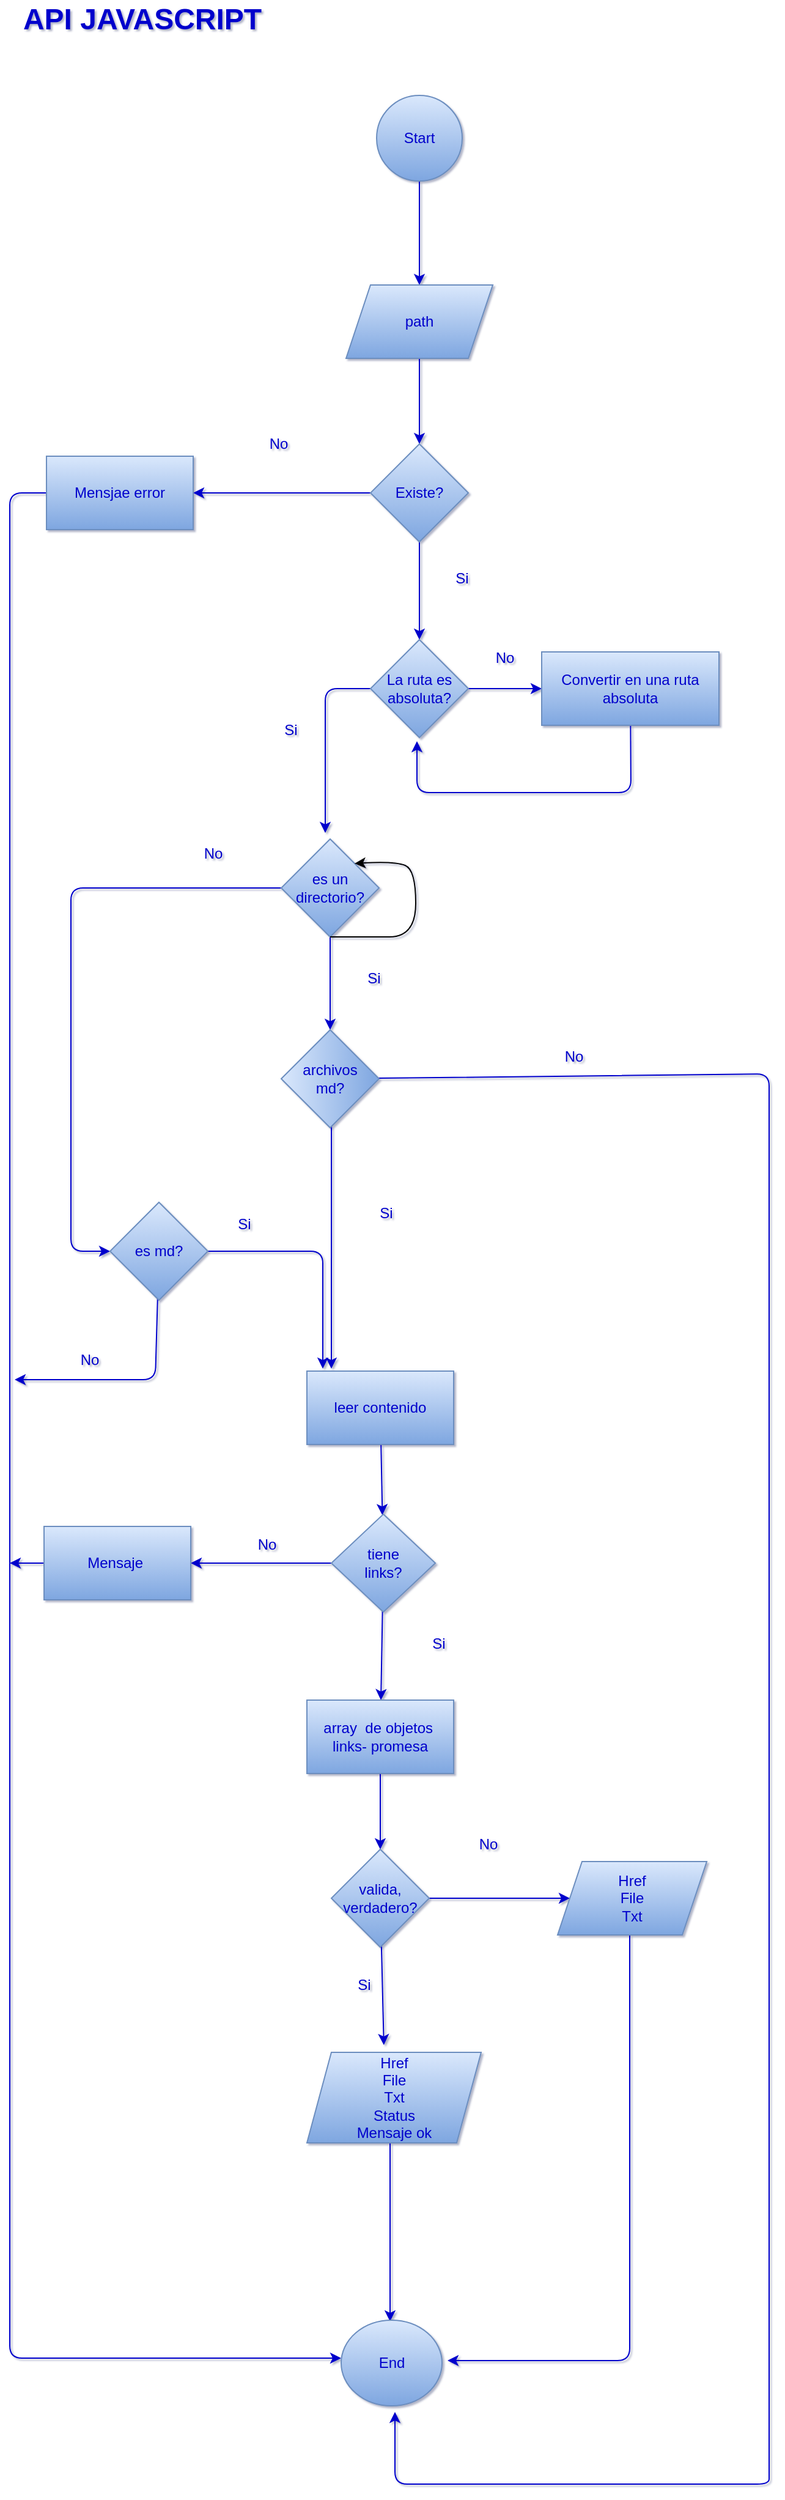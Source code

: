 <mxfile>
    <diagram id="OnGgg5ZUVy-Hn0RyIRep" name="Página-1">
        <mxGraphModel dx="637" dy="467" grid="0" gridSize="10" guides="1" tooltips="1" connect="1" arrows="1" fold="1" page="0" pageScale="1" pageWidth="827" pageHeight="1169" background="#ffffff" math="0" shadow="1">
            <root>
                <mxCell id="0"/>
                <mxCell id="1" parent="0"/>
                <mxCell id="6" value="" style="edgeStyle=none;html=1;strokeColor=#0000CC;" parent="1" source="2" target="5" edge="1">
                    <mxGeometry relative="1" as="geometry"/>
                </mxCell>
                <mxCell id="2" value="&lt;font color=&quot;#0000cc&quot;&gt;Start&lt;/font&gt;" style="ellipse;whiteSpace=wrap;html=1;aspect=fixed;fillColor=#dae8fc;strokeColor=#6c8ebf;gradientColor=#7ea6e0;" parent="1" vertex="1">
                    <mxGeometry x="330" y="120" width="70" height="70" as="geometry"/>
                </mxCell>
                <mxCell id="8" value="" style="edgeStyle=none;html=1;strokeColor=#0000CC;" parent="1" source="5" target="7" edge="1">
                    <mxGeometry relative="1" as="geometry"/>
                </mxCell>
                <mxCell id="5" value="&lt;font color=&quot;#0000cc&quot;&gt;path&lt;/font&gt;" style="shape=parallelogram;perimeter=parallelogramPerimeter;whiteSpace=wrap;html=1;fixedSize=1;fillColor=#dae8fc;strokeColor=#6c8ebf;gradientColor=#7ea6e0;" parent="1" vertex="1">
                    <mxGeometry x="305" y="275" width="120" height="60" as="geometry"/>
                </mxCell>
                <mxCell id="10" value="" style="edgeStyle=none;html=1;strokeColor=#0000CC;" parent="1" source="7" target="9" edge="1">
                    <mxGeometry relative="1" as="geometry"/>
                </mxCell>
                <mxCell id="12" value="" style="edgeStyle=none;html=1;strokeColor=#0000CC;" parent="1" source="7" target="11" edge="1">
                    <mxGeometry relative="1" as="geometry"/>
                </mxCell>
                <mxCell id="7" value="&lt;font color=&quot;#0000cc&quot;&gt;Existe?&lt;/font&gt;" style="rhombus;whiteSpace=wrap;html=1;fillColor=#dae8fc;gradientColor=#7ea6e0;strokeColor=#6c8ebf;" parent="1" vertex="1">
                    <mxGeometry x="325" y="405" width="80" height="80" as="geometry"/>
                </mxCell>
                <mxCell id="16" value="" style="edgeStyle=none;html=1;strokeColor=#0000CC;" parent="1" source="9" target="15" edge="1">
                    <mxGeometry relative="1" as="geometry"/>
                </mxCell>
                <mxCell id="WNQO2OhhC1pBhigfkr8y-101" value="" style="edgeStyle=none;html=1;fontSize=12;fontColor=#0000CC;strokeColor=#0000CC;" parent="1" source="9" edge="1">
                    <mxGeometry relative="1" as="geometry">
                        <mxPoint x="288" y="723" as="targetPoint"/>
                        <Array as="points">
                            <mxPoint x="288" y="605"/>
                        </Array>
                    </mxGeometry>
                </mxCell>
                <mxCell id="9" value="&lt;font color=&quot;#0000cc&quot;&gt;&lt;span&gt;La ruta es&lt;/span&gt;&lt;br&gt;&lt;span&gt;absoluta?&lt;/span&gt;&lt;/font&gt;" style="rhombus;whiteSpace=wrap;html=1;fillColor=#dae8fc;gradientColor=#7ea6e0;strokeColor=#6c8ebf;" parent="1" vertex="1">
                    <mxGeometry x="325" y="565" width="80" height="80" as="geometry"/>
                </mxCell>
                <mxCell id="67" value="" style="edgeStyle=none;html=1;fontSize=12;strokeColor=#0000CC;" parent="1" source="11" edge="1">
                    <mxGeometry relative="1" as="geometry">
                        <mxPoint x="301" y="1970" as="targetPoint"/>
                        <Array as="points">
                            <mxPoint x="30" y="445"/>
                            <mxPoint x="30" y="1970"/>
                        </Array>
                    </mxGeometry>
                </mxCell>
                <mxCell id="11" value="&lt;font color=&quot;#0000cc&quot;&gt;Mensjae error&lt;/font&gt;" style="whiteSpace=wrap;html=1;fillColor=#dae8fc;gradientColor=#7ea6e0;strokeColor=#6c8ebf;" parent="1" vertex="1">
                    <mxGeometry x="60" y="415" width="120" height="60" as="geometry"/>
                </mxCell>
                <mxCell id="13" value="&lt;font color=&quot;#0000cc&quot;&gt;Si&lt;/font&gt;" style="text;html=1;strokeColor=none;fillColor=none;align=center;verticalAlign=middle;whiteSpace=wrap;rounded=0;" parent="1" vertex="1">
                    <mxGeometry x="370" y="500" width="60" height="30" as="geometry"/>
                </mxCell>
                <mxCell id="14" value="&lt;font color=&quot;#0000cc&quot;&gt;No&lt;/font&gt;" style="text;html=1;strokeColor=none;fillColor=none;align=center;verticalAlign=middle;whiteSpace=wrap;rounded=0;" parent="1" vertex="1">
                    <mxGeometry x="220" y="390" width="60" height="30" as="geometry"/>
                </mxCell>
                <mxCell id="21" value="" style="edgeStyle=none;html=1;strokeColor=#0000CC;" parent="1" source="15" edge="1">
                    <mxGeometry relative="1" as="geometry">
                        <mxPoint x="363" y="648" as="targetPoint"/>
                        <Array as="points">
                            <mxPoint x="538" y="690"/>
                            <mxPoint x="363" y="690"/>
                        </Array>
                    </mxGeometry>
                </mxCell>
                <mxCell id="15" value="&lt;font color=&quot;#0000cc&quot;&gt;Convertir en una ruta absoluta&lt;/font&gt;" style="whiteSpace=wrap;html=1;fillColor=#dae8fc;gradientColor=#7ea6e0;strokeColor=#6c8ebf;" parent="1" vertex="1">
                    <mxGeometry x="465" y="575" width="145" height="60" as="geometry"/>
                </mxCell>
                <mxCell id="17" value="&lt;font color=&quot;#0000cc&quot;&gt;No&lt;/font&gt;" style="text;html=1;strokeColor=none;fillColor=none;align=center;verticalAlign=middle;whiteSpace=wrap;rounded=0;" parent="1" vertex="1">
                    <mxGeometry x="405" y="565" width="60" height="30" as="geometry"/>
                </mxCell>
                <mxCell id="26" value="" style="edgeStyle=none;html=1;entryX=0;entryY=0.5;entryDx=0;entryDy=0;strokeColor=#0000CC;exitX=0;exitY=0.5;exitDx=0;exitDy=0;" parent="1" source="18" target="34" edge="1">
                    <mxGeometry relative="1" as="geometry">
                        <mxPoint x="246" y="773" as="sourcePoint"/>
                        <mxPoint x="90" y="1050" as="targetPoint"/>
                        <Array as="points">
                            <mxPoint x="80" y="768"/>
                            <mxPoint x="80" y="1065"/>
                        </Array>
                    </mxGeometry>
                </mxCell>
                <mxCell id="32" value="" style="edgeStyle=none;html=1;strokeColor=#0000CC;entryX=1;entryY=0.5;entryDx=0;entryDy=0;" parent="1" source="18" target="WNQO2OhhC1pBhigfkr8y-84" edge="1">
                    <mxGeometry relative="1" as="geometry">
                        <mxPoint x="302" y="887" as="targetPoint"/>
                    </mxGeometry>
                </mxCell>
                <mxCell id="18" value="&lt;font color=&quot;#0000cc&quot;&gt;es un directorio?&lt;/font&gt;" style="rhombus;whiteSpace=wrap;html=1;fillColor=#dae8fc;gradientColor=#7ea6e0;strokeColor=#6c8ebf;" parent="1" vertex="1">
                    <mxGeometry x="252" y="728" width="80" height="80" as="geometry"/>
                </mxCell>
                <mxCell id="28" value="&lt;font color=&quot;#0000cc&quot;&gt;No&lt;/font&gt;" style="text;html=1;align=center;verticalAlign=middle;resizable=0;points=[];autosize=1;strokeColor=none;fillColor=none;" parent="1" vertex="1">
                    <mxGeometry x="183" y="731" width="25" height="18" as="geometry"/>
                </mxCell>
                <mxCell id="33" value="&lt;font color=&quot;#0000cc&quot;&gt;Si&lt;/font&gt;" style="text;html=1;strokeColor=none;fillColor=none;align=center;verticalAlign=middle;whiteSpace=wrap;rounded=0;" parent="1" vertex="1">
                    <mxGeometry x="298" y="827" width="60" height="30" as="geometry"/>
                </mxCell>
                <mxCell id="WNQO2OhhC1pBhigfkr8y-94" value="" style="edgeStyle=none;html=1;fontSize=12;fontColor=#0000CC;strokeColor=#0000CC;" parent="1" source="34" edge="1">
                    <mxGeometry relative="1" as="geometry">
                        <mxPoint x="286" y="1161" as="targetPoint"/>
                        <Array as="points">
                            <mxPoint x="286" y="1065"/>
                        </Array>
                    </mxGeometry>
                </mxCell>
                <mxCell id="WNQO2OhhC1pBhigfkr8y-96" value="" style="edgeStyle=none;html=1;fontSize=12;fontColor=#0000CC;strokeColor=#0000CC;" parent="1" source="34" edge="1">
                    <mxGeometry relative="1" as="geometry">
                        <mxPoint x="34" y="1170" as="targetPoint"/>
                        <Array as="points">
                            <mxPoint x="149" y="1170"/>
                        </Array>
                    </mxGeometry>
                </mxCell>
                <mxCell id="34" value="&lt;font color=&quot;#0000cc&quot;&gt;es md?&lt;/font&gt;" style="rhombus;whiteSpace=wrap;html=1;fillColor=#dae8fc;gradientColor=#7ea6e0;strokeColor=#6c8ebf;" parent="1" vertex="1">
                    <mxGeometry x="112" y="1025" width="80" height="80" as="geometry"/>
                </mxCell>
                <mxCell id="42" value="" style="edgeStyle=none;html=1;strokeColor=#0000CC;" parent="1" source="39" target="41" edge="1">
                    <mxGeometry relative="1" as="geometry"/>
                </mxCell>
                <mxCell id="WNQO2OhhC1pBhigfkr8y-91" value="" style="edgeStyle=none;html=1;fontSize=12;fontColor=#0000CC;strokeColor=#0000CC;exitX=0.05;exitY=0.513;exitDx=0;exitDy=0;exitPerimeter=0;" parent="1" source="WNQO2OhhC1pBhigfkr8y-84" edge="1">
                    <mxGeometry relative="1" as="geometry">
                        <mxPoint x="293" y="967" as="sourcePoint"/>
                        <mxPoint x="293" y="1161" as="targetPoint"/>
                        <Array as="points"/>
                    </mxGeometry>
                </mxCell>
                <mxCell id="39" value="&lt;font color=&quot;#0000cc&quot;&gt;leer contenido&lt;/font&gt;" style="whiteSpace=wrap;html=1;fillColor=#dae8fc;gradientColor=#7ea6e0;strokeColor=#6c8ebf;" parent="1" vertex="1">
                    <mxGeometry x="273" y="1163" width="120" height="60" as="geometry"/>
                </mxCell>
                <mxCell id="44" value="" style="edgeStyle=none;html=1;strokeColor=#0000CC;" parent="1" source="41" target="43" edge="1">
                    <mxGeometry relative="1" as="geometry"/>
                </mxCell>
                <mxCell id="73" value="" style="edgeStyle=none;html=1;fontSize=12;fontColor=#0000CC;strokeColor=#0000CC;" parent="1" source="41" target="72" edge="1">
                    <mxGeometry relative="1" as="geometry"/>
                </mxCell>
                <mxCell id="41" value="&lt;font color=&quot;#0000cc&quot;&gt;tiene&lt;br&gt;links?&lt;/font&gt;" style="rhombus;whiteSpace=wrap;html=1;fillColor=#dae8fc;gradientColor=#7ea6e0;strokeColor=#6c8ebf;" parent="1" vertex="1">
                    <mxGeometry x="293" y="1280" width="85" height="80" as="geometry"/>
                </mxCell>
                <mxCell id="46" value="" style="edgeStyle=none;html=1;strokeColor=#0000CC;" parent="1" source="43" target="45" edge="1">
                    <mxGeometry relative="1" as="geometry"/>
                </mxCell>
                <mxCell id="43" value="&lt;font color=&quot;#0000cc&quot;&gt;array&amp;nbsp; de objetos&amp;nbsp;&lt;br&gt;links- promesa&lt;/font&gt;" style="whiteSpace=wrap;html=1;fillColor=#dae8fc;gradientColor=#7ea6e0;strokeColor=#6c8ebf;" parent="1" vertex="1">
                    <mxGeometry x="273" y="1432" width="120" height="60" as="geometry"/>
                </mxCell>
                <mxCell id="56" value="" style="edgeStyle=none;html=1;fontSize=11;strokeColor=#0000CC;" parent="1" source="45" edge="1">
                    <mxGeometry relative="1" as="geometry">
                        <mxPoint x="335.919" y="1714" as="targetPoint"/>
                    </mxGeometry>
                </mxCell>
                <mxCell id="58" value="" style="edgeStyle=none;html=1;fontSize=12;strokeColor=#0000CC;entryX=0;entryY=0.5;entryDx=0;entryDy=0;" parent="1" source="45" target="WNQO2OhhC1pBhigfkr8y-110" edge="1">
                    <mxGeometry relative="1" as="geometry">
                        <mxPoint x="478" y="1588" as="targetPoint"/>
                    </mxGeometry>
                </mxCell>
                <mxCell id="45" value="&lt;font color=&quot;#0000cc&quot;&gt;valida,&lt;br&gt;verdadero?&lt;/font&gt;" style="rhombus;whiteSpace=wrap;html=1;fillColor=#dae8fc;gradientColor=#7ea6e0;strokeColor=#6c8ebf;" parent="1" vertex="1">
                    <mxGeometry x="293" y="1554" width="80" height="80" as="geometry"/>
                </mxCell>
                <mxCell id="52" value="&lt;font color=&quot;#0000cc&quot;&gt;No&lt;/font&gt;" style="text;html=1;align=center;verticalAlign=middle;resizable=0;points=[];autosize=1;strokeColor=none;fillColor=none;" parent="1" vertex="1">
                    <mxGeometry x="408" y="1541" width="25" height="18" as="geometry"/>
                </mxCell>
                <mxCell id="63" value="" style="edgeStyle=none;html=1;fontSize=12;strokeColor=#0000CC;" parent="1" edge="1">
                    <mxGeometry relative="1" as="geometry">
                        <mxPoint x="341" y="1793" as="sourcePoint"/>
                        <mxPoint x="341" y="1940" as="targetPoint"/>
                        <Array as="points"/>
                    </mxGeometry>
                </mxCell>
                <mxCell id="65" value="" style="edgeStyle=none;html=1;fontSize=12;strokeColor=#0000CC;" parent="1" edge="1">
                    <mxGeometry relative="1" as="geometry">
                        <mxPoint x="537" y="1620" as="sourcePoint"/>
                        <mxPoint x="388" y="1972" as="targetPoint"/>
                        <Array as="points">
                            <mxPoint x="537" y="1972"/>
                        </Array>
                    </mxGeometry>
                </mxCell>
                <mxCell id="62" value="&lt;font color=&quot;#0000cc&quot;&gt;End&lt;/font&gt;" style="ellipse;whiteSpace=wrap;html=1;fillColor=#dae8fc;gradientColor=#7ea6e0;strokeColor=#6c8ebf;" parent="1" vertex="1">
                    <mxGeometry x="301" y="1939" width="82.5" height="70" as="geometry"/>
                </mxCell>
                <mxCell id="70" value="&lt;font color=&quot;#0000cc&quot;&gt;Si&lt;/font&gt;" style="text;html=1;strokeColor=none;fillColor=none;align=center;verticalAlign=middle;whiteSpace=wrap;rounded=0;" parent="1" vertex="1">
                    <mxGeometry x="307.5" y="1019" width="60" height="30" as="geometry"/>
                </mxCell>
                <mxCell id="71" value="&lt;font color=&quot;#0000cc&quot;&gt;Si&lt;/font&gt;" style="text;html=1;strokeColor=none;fillColor=none;align=center;verticalAlign=middle;whiteSpace=wrap;rounded=0;" parent="1" vertex="1">
                    <mxGeometry x="351" y="1371" width="60" height="30" as="geometry"/>
                </mxCell>
                <mxCell id="75" value="" style="edgeStyle=none;html=1;fontSize=12;fontColor=#0000CC;strokeColor=#0000CC;" parent="1" source="72" edge="1">
                    <mxGeometry relative="1" as="geometry">
                        <mxPoint x="30" y="1320" as="targetPoint"/>
                    </mxGeometry>
                </mxCell>
                <mxCell id="72" value="&lt;font color=&quot;#0000cc&quot;&gt;Mensaje&amp;nbsp;&lt;/font&gt;" style="whiteSpace=wrap;html=1;fillColor=#dae8fc;strokeColor=#6c8ebf;gradientColor=#7ea6e0;" parent="1" vertex="1">
                    <mxGeometry x="58" y="1290" width="120" height="60" as="geometry"/>
                </mxCell>
                <mxCell id="76" value="&lt;font color=&quot;#0000cc&quot;&gt;No&lt;/font&gt;" style="text;html=1;align=center;verticalAlign=middle;resizable=0;points=[];autosize=1;strokeColor=none;fillColor=none;" parent="1" vertex="1">
                    <mxGeometry x="227" y="1296" width="25" height="18" as="geometry"/>
                </mxCell>
                <mxCell id="77" value="&lt;font color=&quot;#0000cc&quot;&gt;Si&lt;/font&gt;" style="text;html=1;strokeColor=none;fillColor=none;align=center;verticalAlign=middle;whiteSpace=wrap;rounded=0;" parent="1" vertex="1">
                    <mxGeometry x="290" y="1650" width="60" height="30" as="geometry"/>
                </mxCell>
                <mxCell id="kwifDI89r2FNcfCUQLlG-79" value="&lt;b style=&quot;font-size: 24px;&quot;&gt;API JAVASCRIPT&lt;/b&gt;" style="text;html=1;align=center;verticalAlign=middle;resizable=0;points=[];autosize=1;strokeColor=none;fillColor=none;fontSize=24;fontColor=#0000CC;labelBackgroundColor=none;labelBorderColor=none;" parent="1" vertex="1">
                    <mxGeometry x="35" y="42" width="205" height="32" as="geometry"/>
                </mxCell>
                <mxCell id="84" value="" style="edgeStyle=none;html=1;strokeColor=#0000CC;" parent="1" source="WNQO2OhhC1pBhigfkr8y-84" edge="1">
                    <mxGeometry relative="1" as="geometry">
                        <mxPoint x="345" y="2014" as="targetPoint"/>
                        <Array as="points">
                            <mxPoint x="651" y="920"/>
                            <mxPoint x="651" y="2056"/>
                            <mxPoint x="651" y="2073"/>
                            <mxPoint x="345" y="2073"/>
                        </Array>
                    </mxGeometry>
                </mxCell>
                <mxCell id="WNQO2OhhC1pBhigfkr8y-84" value="archivos&lt;br&gt;md?" style="rhombus;whiteSpace=wrap;html=1;labelBackgroundColor=none;labelBorderColor=none;fontSize=12;fillColor=#dae8fc;direction=north;gradientColor=#7ea6e0;strokeColor=#6c8ebf;fontColor=#0000CC;" parent="1" vertex="1">
                    <mxGeometry x="252" y="884" width="80" height="80" as="geometry"/>
                </mxCell>
                <mxCell id="WNQO2OhhC1pBhigfkr8y-89" value="&lt;font color=&quot;#0000cc&quot;&gt;No&lt;/font&gt;" style="text;html=1;align=center;verticalAlign=middle;resizable=0;points=[];autosize=1;strokeColor=none;fillColor=none;" parent="1" vertex="1">
                    <mxGeometry x="478" y="897" width="25" height="18" as="geometry"/>
                </mxCell>
                <mxCell id="WNQO2OhhC1pBhigfkr8y-97" value="&lt;font color=&quot;#0000cc&quot;&gt;No&lt;/font&gt;" style="text;html=1;align=center;verticalAlign=middle;resizable=0;points=[];autosize=1;strokeColor=none;fillColor=none;" parent="1" vertex="1">
                    <mxGeometry x="82" y="1145" width="25" height="18" as="geometry"/>
                </mxCell>
                <mxCell id="WNQO2OhhC1pBhigfkr8y-102" value="&lt;font color=&quot;#0000cc&quot;&gt;Si&lt;/font&gt;" style="text;html=1;strokeColor=none;fillColor=none;align=center;verticalAlign=middle;whiteSpace=wrap;rounded=0;" parent="1" vertex="1">
                    <mxGeometry x="230" y="624" width="60" height="30" as="geometry"/>
                </mxCell>
                <mxCell id="WNQO2OhhC1pBhigfkr8y-106" value="&lt;font color=&quot;#0000cc&quot;&gt;Si&lt;/font&gt;" style="text;html=1;strokeColor=none;fillColor=none;align=center;verticalAlign=middle;whiteSpace=wrap;rounded=0;" parent="1" vertex="1">
                    <mxGeometry x="192" y="1028" width="60" height="30" as="geometry"/>
                </mxCell>
                <mxCell id="WNQO2OhhC1pBhigfkr8y-107" value="&lt;span&gt;Href&lt;/span&gt;&lt;br&gt;&lt;span&gt;File&lt;/span&gt;&lt;br&gt;&lt;span&gt;Txt&lt;/span&gt;&lt;br&gt;&lt;span&gt;Status&lt;/span&gt;&lt;br&gt;&lt;span&gt;Mensaje ok&lt;/span&gt;" style="shape=parallelogram;perimeter=parallelogramPerimeter;whiteSpace=wrap;html=1;fixedSize=1;labelBackgroundColor=none;labelBorderColor=none;fontSize=12;fillColor=#dae8fc;gradientColor=#7ea6e0;strokeColor=#6c8ebf;fontColor=#0000CC;" parent="1" vertex="1">
                    <mxGeometry x="273" y="1720" width="142.5" height="74" as="geometry"/>
                </mxCell>
                <mxCell id="WNQO2OhhC1pBhigfkr8y-110" value="&lt;span&gt;Href&lt;/span&gt;&lt;br&gt;&lt;span&gt;File&lt;/span&gt;&lt;br&gt;&lt;span&gt;Txt&lt;/span&gt;" style="shape=parallelogram;perimeter=parallelogramPerimeter;whiteSpace=wrap;html=1;fixedSize=1;labelBackgroundColor=none;labelBorderColor=none;fontSize=12;fillColor=#dae8fc;gradientColor=#7ea6e0;strokeColor=#6c8ebf;fontColor=#0000CC;" parent="1" vertex="1">
                    <mxGeometry x="478" y="1564" width="122" height="60" as="geometry"/>
                </mxCell>
                <mxCell id="88" value="" style="curved=1;endArrow=classic;html=1;exitX=0.5;exitY=1;exitDx=0;exitDy=0;entryX=1;entryY=0;entryDx=0;entryDy=0;" parent="1" source="18" target="18" edge="1">
                    <mxGeometry width="50" height="50" relative="1" as="geometry">
                        <mxPoint x="372.5" y="810" as="sourcePoint"/>
                        <mxPoint x="404.5" y="751" as="targetPoint"/>
                        <Array as="points">
                            <mxPoint x="319" y="808"/>
                            <mxPoint x="362" y="808"/>
                            <mxPoint x="362" y="753"/>
                            <mxPoint x="344.5" y="746"/>
                        </Array>
                    </mxGeometry>
                </mxCell>
            </root>
        </mxGraphModel>
    </diagram>
    <diagram id="-twVRuVrfYP2rep6L3cO" name="Página-2">
        <mxGraphModel dx="2538" dy="1334" grid="0" gridSize="10" guides="1" tooltips="1" connect="1" arrows="1" fold="1" page="0" pageScale="1" pageWidth="827" pageHeight="1169" background="#ffffff" math="0" shadow="1">
            <root>
                <mxCell id="A2vsF45atlIoKxzOCyQ7-0"/>
                <mxCell id="A2vsF45atlIoKxzOCyQ7-1" parent="A2vsF45atlIoKxzOCyQ7-0"/>
                <mxCell id="Nqpo5eZ29HLpD5ILlnBa-2" value="" style="edgeStyle=none;html=1;fontSize=12;fontColor=#0000CC;strokeColor=#0000CC;" parent="A2vsF45atlIoKxzOCyQ7-1" source="Nqpo5eZ29HLpD5ILlnBa-0" edge="1">
                    <mxGeometry relative="1" as="geometry">
                        <mxPoint x="250" y="110" as="targetPoint"/>
                    </mxGeometry>
                </mxCell>
                <mxCell id="Nqpo5eZ29HLpD5ILlnBa-0" value="Start" style="ellipse;whiteSpace=wrap;html=1;aspect=fixed;labelBackgroundColor=#CCE5FF;labelBorderColor=none;fontSize=12;fontColor=#0000CC;fillColor=#CCE5FF;" parent="A2vsF45atlIoKxzOCyQ7-1" vertex="1">
                    <mxGeometry x="220" y="20" width="60" height="60" as="geometry"/>
                </mxCell>
                <mxCell id="Nqpo5eZ29HLpD5ILlnBa-4" value="" style="edgeStyle=none;html=1;fontSize=12;fontColor=#0000CC;strokeColor=#0000CC;" parent="A2vsF45atlIoKxzOCyQ7-1" edge="1">
                    <mxGeometry relative="1" as="geometry">
                        <mxPoint x="250" y="144" as="sourcePoint"/>
                        <mxPoint x="250" y="200" as="targetPoint"/>
                    </mxGeometry>
                </mxCell>
                <mxCell id="R8ZTa1-iHO7WXnNdTQHF-2" value="" style="edgeStyle=none;html=1;fontSize=24;fontColor=#0000CC;strokeColor=#0000CC;" parent="A2vsF45atlIoKxzOCyQ7-1" edge="1">
                    <mxGeometry relative="1" as="geometry">
                        <mxPoint x="200" y="120" as="sourcePoint"/>
                        <mxPoint x="60" y="200" as="targetPoint"/>
                        <Array as="points">
                            <mxPoint x="60" y="120"/>
                        </Array>
                    </mxGeometry>
                </mxCell>
                <mxCell id="wvbfFKR5tNvZiHHRC7iX-1" value="" style="edgeStyle=none;html=1;fontSize=12;fontColor=#0000CC;strokeColor=#0000CC;exitX=0.5;exitY=1;exitDx=0;exitDy=0;entryX=0.5;entryY=0;entryDx=0;entryDy=0;" parent="A2vsF45atlIoKxzOCyQ7-1" target="wvbfFKR5tNvZiHHRC7iX-0" edge="1">
                    <mxGeometry relative="1" as="geometry">
                        <mxPoint x="60" y="260" as="sourcePoint"/>
                        <mxPoint x="30" y="300" as="targetPoint"/>
                    </mxGeometry>
                </mxCell>
                <mxCell id="wvbfFKR5tNvZiHHRC7iX-20" value="" style="edgeStyle=none;html=1;fontSize=12;fontColor=#0000CC;strokeColor=#0000CC;" parent="A2vsF45atlIoKxzOCyQ7-1" source="wvbfFKR5tNvZiHHRC7iX-0" target="wvbfFKR5tNvZiHHRC7iX-2" edge="1">
                    <mxGeometry relative="1" as="geometry"/>
                </mxCell>
                <mxCell id="wvbfFKR5tNvZiHHRC7iX-0" value="Petición Http" style="rounded=0;whiteSpace=wrap;html=1;labelBackgroundColor=none;labelBorderColor=none;fontSize=12;fontColor=#0000CC;fillColor=#CCE5FF;" parent="A2vsF45atlIoKxzOCyQ7-1" vertex="1">
                    <mxGeometry x="5" y="320" width="110" height="40" as="geometry"/>
                </mxCell>
                <mxCell id="wvbfFKR5tNvZiHHRC7iX-22" value="" style="edgeStyle=none;html=1;fontSize=12;fontColor=#0000CC;strokeColor=#0000CC;" parent="A2vsF45atlIoKxzOCyQ7-1" source="wvbfFKR5tNvZiHHRC7iX-2" edge="1">
                    <mxGeometry relative="1" as="geometry">
                        <mxPoint x="160" y="500" as="targetPoint"/>
                        <Array as="points">
                            <mxPoint x="160" y="440"/>
                        </Array>
                    </mxGeometry>
                </mxCell>
                <mxCell id="wvbfFKR5tNvZiHHRC7iX-28" value="" style="edgeStyle=none;html=1;fontSize=12;fontColor=#0000CC;strokeColor=#0000CC;" parent="A2vsF45atlIoKxzOCyQ7-1" source="wvbfFKR5tNvZiHHRC7iX-2" target="wvbfFKR5tNvZiHHRC7iX-29" edge="1">
                    <mxGeometry relative="1" as="geometry">
                        <mxPoint x="-30" y="500" as="targetPoint"/>
                        <Array as="points">
                            <mxPoint x="-30" y="440"/>
                            <mxPoint x="-30" y="487"/>
                        </Array>
                    </mxGeometry>
                </mxCell>
                <mxCell id="wvbfFKR5tNvZiHHRC7iX-2" value="funciona&amp;nbsp;&lt;br&gt;url?" style="rhombus;whiteSpace=wrap;html=1;labelBackgroundColor=none;labelBorderColor=none;fontSize=12;fontColor=#0000CC;fillColor=#CCE5FF;" parent="A2vsF45atlIoKxzOCyQ7-1" vertex="1">
                    <mxGeometry x="20" y="400" width="80" height="80" as="geometry"/>
                </mxCell>
                <mxCell id="wvbfFKR5tNvZiHHRC7iX-13" value="" style="edgeStyle=none;html=1;fontSize=12;fontColor=#0000CC;strokeColor=#0000CC;" parent="A2vsF45atlIoKxzOCyQ7-1" source="wvbfFKR5tNvZiHHRC7iX-3" target="wvbfFKR5tNvZiHHRC7iX-4" edge="1">
                    <mxGeometry relative="1" as="geometry"/>
                </mxCell>
                <mxCell id="wvbfFKR5tNvZiHHRC7iX-3" value="&lt;span style=&quot;background-color: rgb(204 , 229 , 255)&quot;&gt;--validate&lt;/span&gt;" style="rhombus;whiteSpace=wrap;html=1;labelBackgroundColor=#2a2a2a;labelBorderColor=none;fontSize=12;fontColor=#0000CC;fillColor=#CCE5FF;" parent="A2vsF45atlIoKxzOCyQ7-1" vertex="1">
                    <mxGeometry x="20" y="200" width="80" height="80" as="geometry"/>
                </mxCell>
                <mxCell id="wvbfFKR5tNvZiHHRC7iX-15" value="" style="edgeStyle=none;html=1;fontSize=12;fontColor=#0000CC;strokeColor=#0000CC;entryX=0;entryY=0.5;entryDx=0;entryDy=0;" parent="A2vsF45atlIoKxzOCyQ7-1" source="wvbfFKR5tNvZiHHRC7iX-4" target="wvbfFKR5tNvZiHHRC7iX-5" edge="1">
                    <mxGeometry relative="1" as="geometry">
                        <mxPoint x="370" y="240" as="targetPoint"/>
                    </mxGeometry>
                </mxCell>
                <mxCell id="wvbfFKR5tNvZiHHRC7iX-48" value="" style="edgeStyle=none;html=1;fontSize=12;fontColor=#0000CC;strokeColor=#0000CC;" parent="A2vsF45atlIoKxzOCyQ7-1" source="wvbfFKR5tNvZiHHRC7iX-4" target="wvbfFKR5tNvZiHHRC7iX-47" edge="1">
                    <mxGeometry relative="1" as="geometry"/>
                </mxCell>
                <mxCell id="wvbfFKR5tNvZiHHRC7iX-4" value="&lt;span&gt;--stats&lt;/span&gt;" style="rhombus;whiteSpace=wrap;html=1;labelBackgroundColor=none;labelBorderColor=none;fontSize=12;fontColor=#0000CC;fillColor=#CCE5FF;" parent="A2vsF45atlIoKxzOCyQ7-1" vertex="1">
                    <mxGeometry x="210" y="200" width="80" height="80" as="geometry"/>
                </mxCell>
                <mxCell id="wvbfFKR5tNvZiHHRC7iX-51" value="" style="edgeStyle=none;html=1;fontSize=12;fontColor=#0000CC;strokeColor=#0000CC;" parent="A2vsF45atlIoKxzOCyQ7-1" source="wvbfFKR5tNvZiHHRC7iX-5" target="wvbfFKR5tNvZiHHRC7iX-50" edge="1">
                    <mxGeometry relative="1" as="geometry"/>
                </mxCell>
                <mxCell id="wvbfFKR5tNvZiHHRC7iX-5" value="&#10;&#10;&lt;br style=&quot;color: rgb(0, 0, 204); font-family: helvetica; font-size: 12px; font-style: normal; font-weight: 400; letter-spacing: normal; text-align: center; text-indent: 0px; text-transform: none; word-spacing: 0px;&quot;&gt;&lt;span style=&quot;color: rgb(0, 0, 204); font-family: helvetica; font-size: 12px; font-style: normal; font-weight: 400; letter-spacing: normal; text-align: center; text-indent: 0px; text-transform: none; word-spacing: 0px; display: inline; float: none;&quot;&gt;--validate&lt;/span&gt;&lt;br style=&quot;color: rgb(0, 0, 204); font-family: helvetica; font-size: 12px; font-style: normal; font-weight: 400; letter-spacing: normal; text-align: center; text-indent: 0px; text-transform: none; word-spacing: 0px;&quot;&gt;&lt;span style=&quot;color: rgb(0, 0, 204); font-family: helvetica; font-size: 12px; font-style: normal; font-weight: 400; letter-spacing: normal; text-align: center; text-indent: 0px; text-transform: none; word-spacing: 0px; display: inline; float: none;&quot;&gt;--stats&lt;/span&gt;&#10;&#10;" style="rhombus;whiteSpace=wrap;html=1;labelBackgroundColor=none;labelBorderColor=none;fontSize=12;fontColor=#0000CC;fillColor=#CCE5FF;" parent="A2vsF45atlIoKxzOCyQ7-1" vertex="1">
                    <mxGeometry x="420" y="200" width="80" height="80" as="geometry"/>
                </mxCell>
                <mxCell id="wvbfFKR5tNvZiHHRC7iX-10" value="" style="edgeStyle=none;html=1;fontSize=12;fontColor=#0000CC;strokeColor=#0000CC;endArrow=none;" parent="A2vsF45atlIoKxzOCyQ7-1" target="wvbfFKR5tNvZiHHRC7iX-5" edge="1">
                    <mxGeometry relative="1" as="geometry">
                        <mxPoint x="310" y="120" as="sourcePoint"/>
                        <mxPoint x="449" y="210" as="targetPoint"/>
                        <Array as="points">
                            <mxPoint x="330" y="120"/>
                            <mxPoint x="460" y="120"/>
                        </Array>
                    </mxGeometry>
                </mxCell>
                <mxCell id="wvbfFKR5tNvZiHHRC7iX-12" value="options" style="rounded=0;whiteSpace=wrap;html=1;labelBackgroundColor=none;labelBorderColor=none;fontSize=12;fontColor=#0000CC;fillColor=#CCE5FF;" parent="A2vsF45atlIoKxzOCyQ7-1" vertex="1">
                    <mxGeometry x="200" y="100" width="110" height="40" as="geometry"/>
                </mxCell>
                <mxCell id="wvbfFKR5tNvZiHHRC7iX-16" value="No" style="text;html=1;strokeColor=none;fillColor=none;align=center;verticalAlign=middle;whiteSpace=wrap;rounded=0;labelBackgroundColor=none;labelBorderColor=none;fontSize=12;fontColor=#0000CC;" parent="A2vsF45atlIoKxzOCyQ7-1" vertex="1">
                    <mxGeometry x="130" y="210" width="60" height="30" as="geometry"/>
                </mxCell>
                <mxCell id="wvbfFKR5tNvZiHHRC7iX-17" value="No" style="text;html=1;strokeColor=none;fillColor=none;align=center;verticalAlign=middle;whiteSpace=wrap;rounded=0;labelBackgroundColor=none;labelBorderColor=none;fontSize=12;fontColor=#0000CC;" parent="A2vsF45atlIoKxzOCyQ7-1" vertex="1">
                    <mxGeometry x="350" y="210" width="60" height="30" as="geometry"/>
                </mxCell>
                <mxCell id="wvbfFKR5tNvZiHHRC7iX-18" value="Si" style="text;html=1;strokeColor=none;fillColor=none;align=center;verticalAlign=middle;whiteSpace=wrap;rounded=0;labelBackgroundColor=none;labelBorderColor=none;fontSize=12;fontColor=#0000CC;" parent="A2vsF45atlIoKxzOCyQ7-1" vertex="1">
                    <mxGeometry x="50" y="280" width="60" height="30" as="geometry"/>
                </mxCell>
                <mxCell id="wvbfFKR5tNvZiHHRC7iX-42" value="" style="edgeStyle=none;html=1;fontSize=12;fontColor=#0000CC;strokeColor=#0000CC;exitX=0.417;exitY=1;exitDx=0;exitDy=0;exitPerimeter=0;" parent="A2vsF45atlIoKxzOCyQ7-1" source="wvbfFKR5tNvZiHHRC7iX-23" edge="1">
                    <mxGeometry relative="1" as="geometry">
                        <mxPoint x="80" y="640" as="targetPoint"/>
                        <Array as="points">
                            <mxPoint x="160" y="640"/>
                        </Array>
                    </mxGeometry>
                </mxCell>
                <mxCell id="wvbfFKR5tNvZiHHRC7iX-23" value="mensaje fail" style="shape=parallelogram;perimeter=parallelogramPerimeter;whiteSpace=wrap;html=1;fixedSize=1;labelBackgroundColor=none;labelBorderColor=none;fontSize=12;fontColor=#0000CC;fillColor=#CCE5FF;" parent="A2vsF45atlIoKxzOCyQ7-1" vertex="1">
                    <mxGeometry x="110" y="500" width="120" height="50" as="geometry"/>
                </mxCell>
                <mxCell id="wvbfFKR5tNvZiHHRC7iX-44" value="" style="edgeStyle=none;html=1;fontSize=12;fontColor=#0000CC;strokeColor=#0000CC;entryX=0;entryY=0.5;entryDx=0;entryDy=0;" parent="A2vsF45atlIoKxzOCyQ7-1" source="wvbfFKR5tNvZiHHRC7iX-29" target="wvbfFKR5tNvZiHHRC7iX-31" edge="1">
                    <mxGeometry relative="1" as="geometry">
                        <mxPoint x="-30" y="650" as="targetPoint"/>
                        <Array as="points">
                            <mxPoint x="-30" y="640"/>
                            <mxPoint x="80" y="640"/>
                            <mxPoint x="80" y="730"/>
                            <mxPoint x="120" y="730"/>
                        </Array>
                    </mxGeometry>
                </mxCell>
                <mxCell id="wvbfFKR5tNvZiHHRC7iX-29" value="mensaje ok" style="shape=parallelogram;perimeter=parallelogramPerimeter;whiteSpace=wrap;html=1;fixedSize=1;labelBackgroundColor=none;labelBorderColor=none;fontSize=12;fontColor=#0000CC;fillColor=#CCE5FF;" parent="A2vsF45atlIoKxzOCyQ7-1" vertex="1">
                    <mxGeometry x="-90" y="500" width="120" height="50" as="geometry"/>
                </mxCell>
                <mxCell id="wvbfFKR5tNvZiHHRC7iX-31" value="End" style="ellipse;whiteSpace=wrap;html=1;aspect=fixed;labelBackgroundColor=none;labelBorderColor=none;fontSize=12;fontColor=#0000CC;fillColor=#CCE5FF;" parent="A2vsF45atlIoKxzOCyQ7-1" vertex="1">
                    <mxGeometry x="210" y="690" width="80" height="80" as="geometry"/>
                </mxCell>
                <mxCell id="wvbfFKR5tNvZiHHRC7iX-45" value="Si" style="text;html=1;strokeColor=none;fillColor=none;align=center;verticalAlign=middle;whiteSpace=wrap;rounded=0;labelBackgroundColor=none;labelBorderColor=none;fontSize=12;fontColor=#0000CC;" parent="A2vsF45atlIoKxzOCyQ7-1" vertex="1">
                    <mxGeometry x="-90" y="450" width="60" height="30" as="geometry"/>
                </mxCell>
                <mxCell id="wvbfFKR5tNvZiHHRC7iX-46" value="No" style="text;html=1;strokeColor=none;fillColor=none;align=center;verticalAlign=middle;whiteSpace=wrap;rounded=0;labelBackgroundColor=none;labelBorderColor=none;fontSize=12;fontColor=#0000CC;" parent="A2vsF45atlIoKxzOCyQ7-1" vertex="1">
                    <mxGeometry x="170" y="450" width="60" height="30" as="geometry"/>
                </mxCell>
                <mxCell id="wvbfFKR5tNvZiHHRC7iX-49" value="" style="edgeStyle=none;html=1;fontSize=12;fontColor=#0000CC;strokeColor=#0000CC;entryX=0.5;entryY=0;entryDx=0;entryDy=0;" parent="A2vsF45atlIoKxzOCyQ7-1" source="wvbfFKR5tNvZiHHRC7iX-47" target="wvbfFKR5tNvZiHHRC7iX-31" edge="1">
                    <mxGeometry relative="1" as="geometry">
                        <Array as="points">
                            <mxPoint x="250" y="670"/>
                        </Array>
                    </mxGeometry>
                </mxCell>
                <mxCell id="wvbfFKR5tNvZiHHRC7iX-47" value="total, unico" style="shape=parallelogram;perimeter=parallelogramPerimeter;whiteSpace=wrap;html=1;fixedSize=1;fillColor=#CCE5FF;fontColor=#0000CC;labelBackgroundColor=none;labelBorderColor=none;" parent="A2vsF45atlIoKxzOCyQ7-1" vertex="1">
                    <mxGeometry x="190" y="320" width="120" height="50" as="geometry"/>
                </mxCell>
                <mxCell id="wvbfFKR5tNvZiHHRC7iX-53" value="" style="edgeStyle=none;html=1;fontSize=12;fontColor=#0000CC;strokeColor=#0000CC;entryX=1;entryY=0.5;entryDx=0;entryDy=0;" parent="A2vsF45atlIoKxzOCyQ7-1" source="wvbfFKR5tNvZiHHRC7iX-50" target="wvbfFKR5tNvZiHHRC7iX-31" edge="1">
                    <mxGeometry relative="1" as="geometry">
                        <mxPoint x="460" y="730" as="targetPoint"/>
                        <Array as="points">
                            <mxPoint x="460" y="730"/>
                        </Array>
                    </mxGeometry>
                </mxCell>
                <mxCell id="wvbfFKR5tNvZiHHRC7iX-50" value="totales , unico, &lt;br&gt;roto" style="shape=parallelogram;perimeter=parallelogramPerimeter;whiteSpace=wrap;html=1;fixedSize=1;fillColor=#CCE5FF;fontColor=#0000CC;labelBackgroundColor=none;labelBorderColor=none;" parent="A2vsF45atlIoKxzOCyQ7-1" vertex="1">
                    <mxGeometry x="400" y="320" width="120" height="50" as="geometry"/>
                </mxCell>
                <mxCell id="wvbfFKR5tNvZiHHRC7iX-54" value="&lt;font style=&quot;font-size: 18px&quot;&gt;CLI- INTERFAZ DE LINEA DE COMANDO&lt;/font&gt;" style="text;html=1;strokeColor=none;fillColor=none;align=center;verticalAlign=middle;whiteSpace=wrap;rounded=0;labelBackgroundColor=none;labelBorderColor=none;fontSize=12;fontColor=#0000CC;fontStyle=1" parent="A2vsF45atlIoKxzOCyQ7-1" vertex="1">
                    <mxGeometry x="-30" y="-90" width="490" height="30" as="geometry"/>
                </mxCell>
                <mxCell id="wvbfFKR5tNvZiHHRC7iX-55" value="Si" style="text;html=1;strokeColor=none;fillColor=none;align=center;verticalAlign=middle;whiteSpace=wrap;rounded=0;labelBackgroundColor=none;labelBorderColor=none;fontSize=12;fontColor=#0000CC;" parent="A2vsF45atlIoKxzOCyQ7-1" vertex="1">
                    <mxGeometry x="260" y="280" width="60" height="30" as="geometry"/>
                </mxCell>
                <mxCell id="wvbfFKR5tNvZiHHRC7iX-57" value="Si" style="text;html=1;strokeColor=none;fillColor=none;align=center;verticalAlign=middle;whiteSpace=wrap;rounded=0;labelBackgroundColor=none;labelBorderColor=none;fontSize=12;fontColor=#0000CC;" parent="A2vsF45atlIoKxzOCyQ7-1" vertex="1">
                    <mxGeometry x="460" y="280" width="60" height="30" as="geometry"/>
                </mxCell>
            </root>
        </mxGraphModel>
    </diagram>
</mxfile>